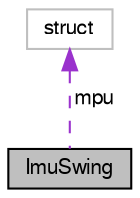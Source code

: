 digraph "ImuSwing"
{
  edge [fontname="FreeSans",fontsize="10",labelfontname="FreeSans",labelfontsize="10"];
  node [fontname="FreeSans",fontsize="10",shape=record];
  Node1 [label="ImuSwing",height=0.2,width=0.4,color="black", fillcolor="grey75", style="filled", fontcolor="black"];
  Node2 -> Node1 [dir="back",color="darkorchid3",fontsize="10",style="dashed",label=" mpu" ,fontname="FreeSans"];
  Node2 [label="struct",height=0.2,width=0.4,color="grey75", fillcolor="white", style="filled"];
}
